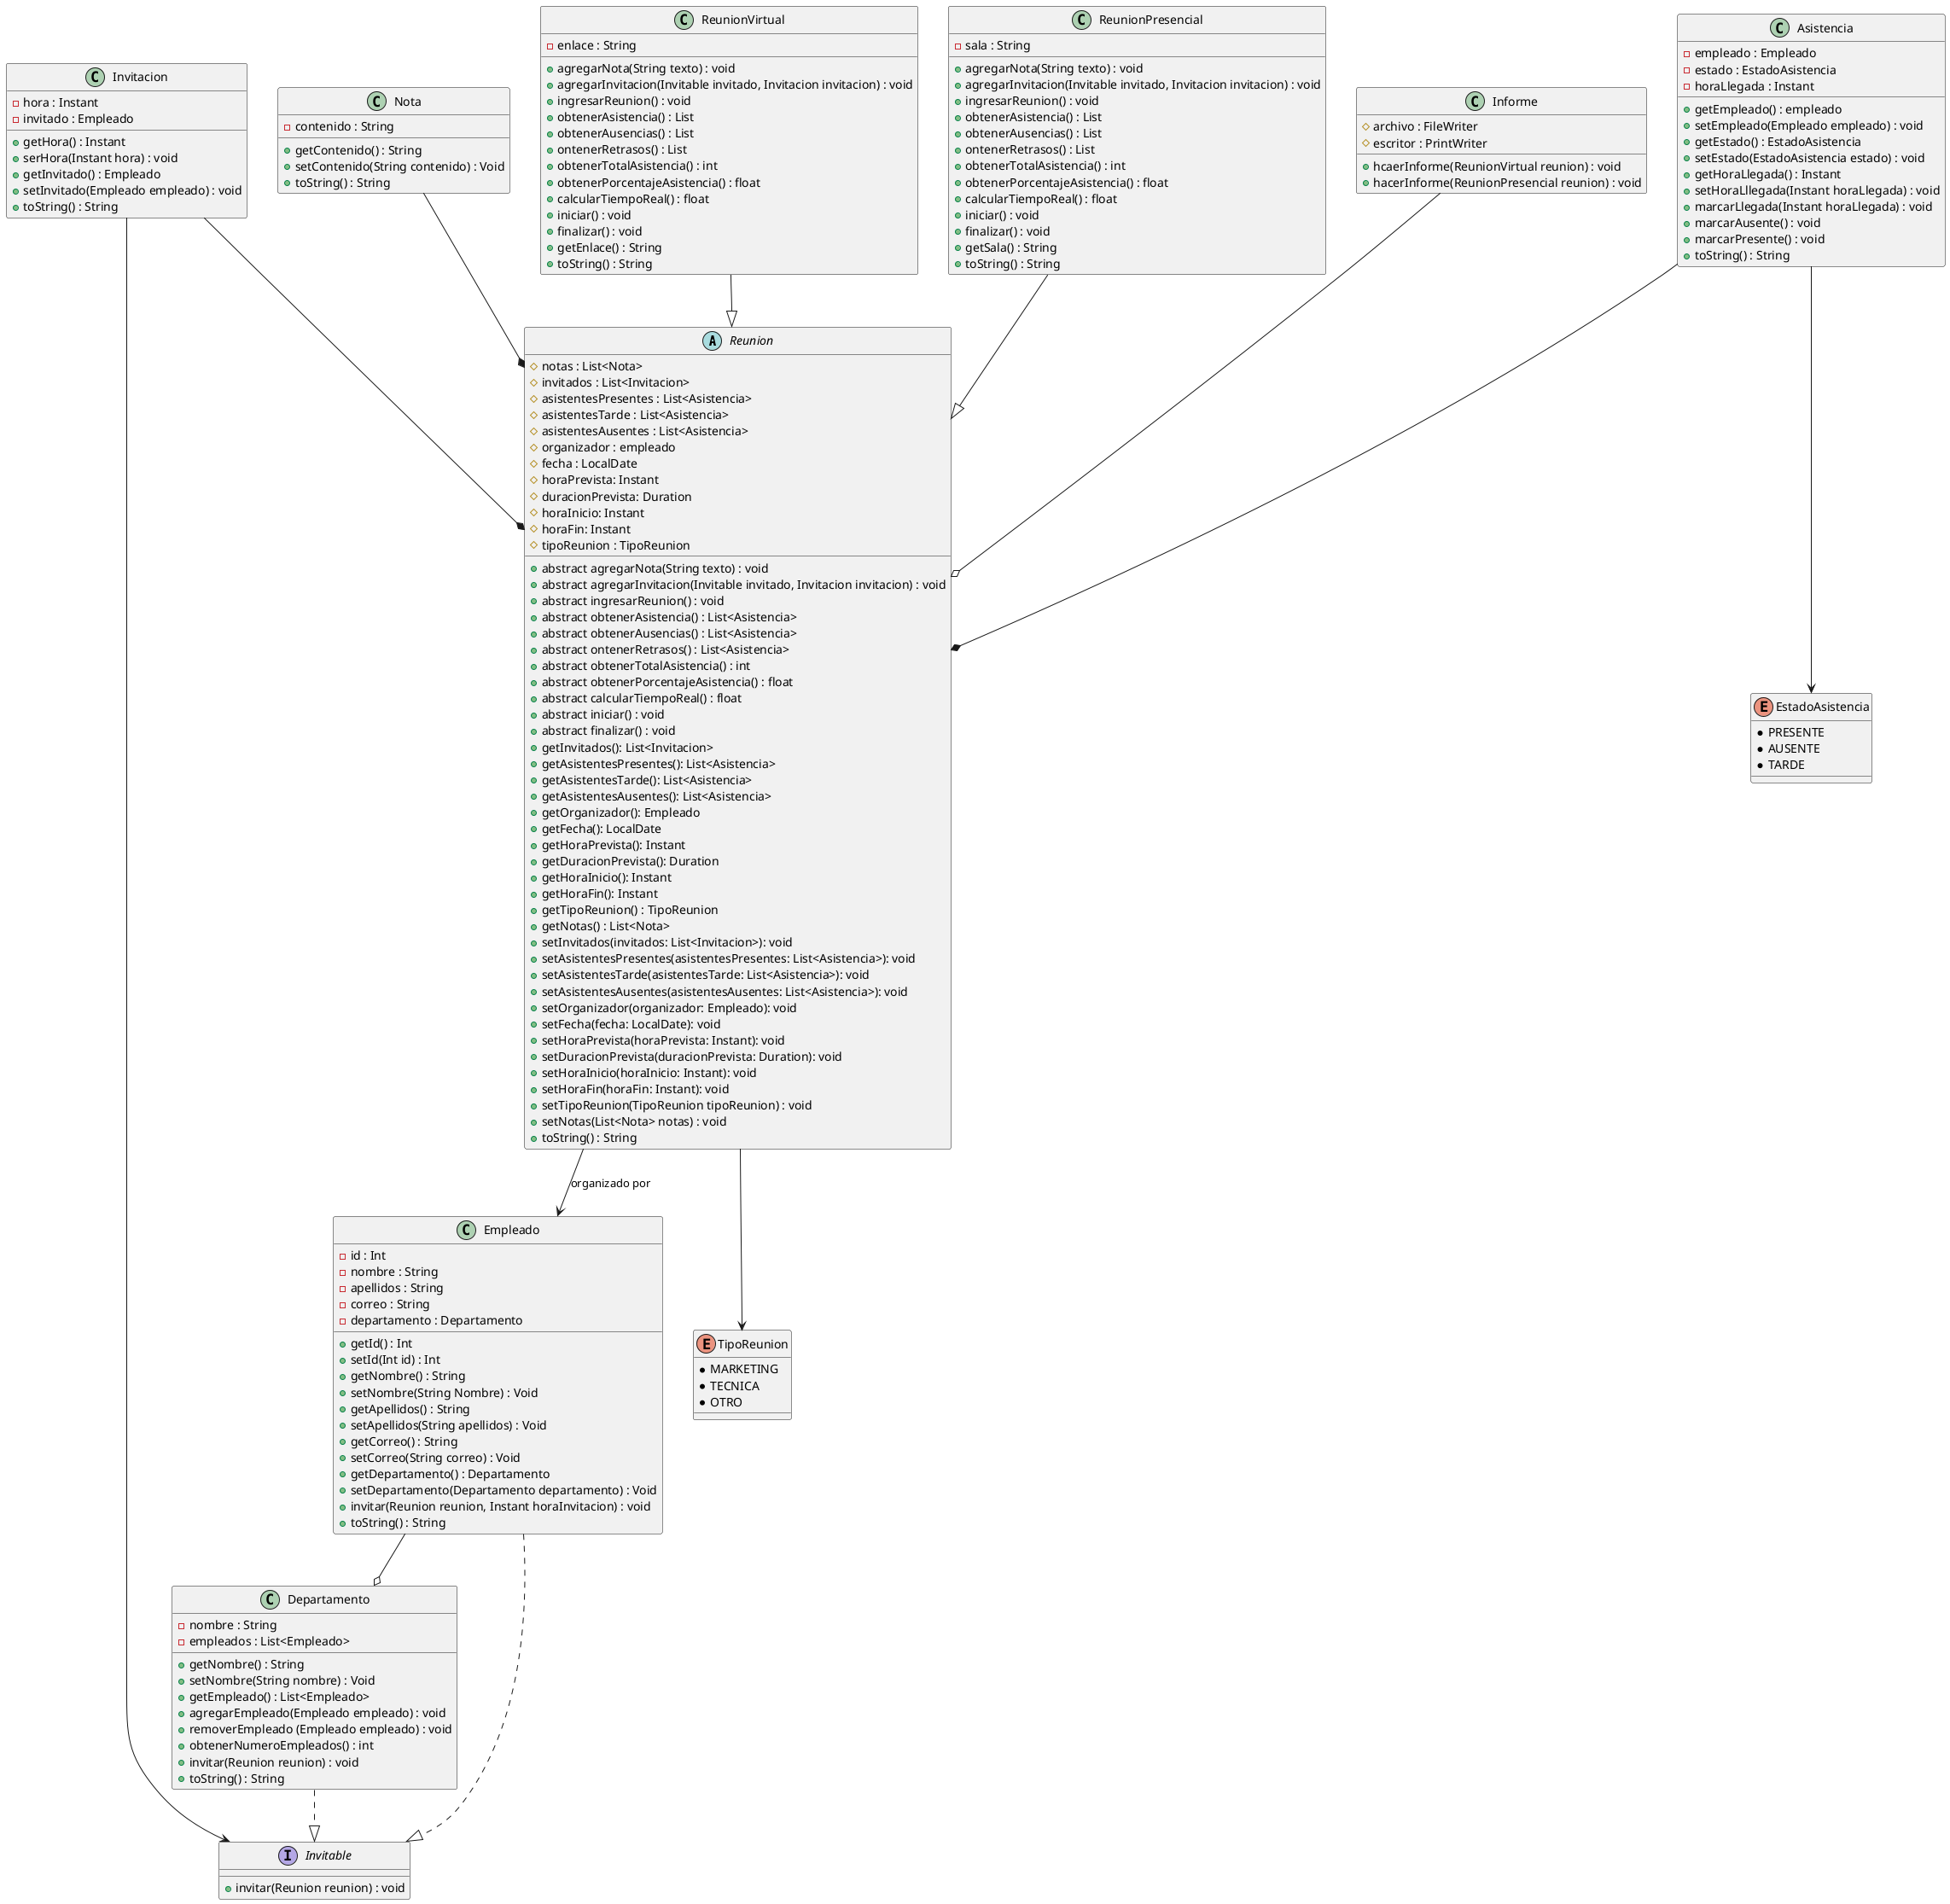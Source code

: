 @startuml

abstract class Reunion {
    # notas : List<Nota>
    # invitados : List<Invitacion>
    #asistentesPresentes : List<Asistencia>
    #asistentesTarde : List<Asistencia>
    #asistentesAusentes : List<Asistencia>
    #organizador : empleado
    #fecha : LocalDate
    # horaPrevista: Instant
    # duracionPrevista: Duration
    # horaInicio: Instant
    # horaFin: Instant
    # tipoReunion : TipoReunion

    +abstract agregarNota(String texto) : void
    +abstract agregarInvitacion(Invitable invitado, Invitacion invitacion) : void
    +abstract ingresarReunion() : void
    +abstract obtenerAsistencia() : List<Asistencia>
    +abstract obtenerAusencias() : List<Asistencia>
    +abstract ontenerRetrasos() : List<Asistencia>
    +abstract obtenerTotalAsistencia() : int
    +abstract obtenerPorcentajeAsistencia() : float
    +abstract calcularTiempoReal() : float
    +abstract iniciar() : void
    +abstract finalizar() : void
    + getInvitados(): List<Invitacion>
    + getAsistentesPresentes(): List<Asistencia>
    + getAsistentesTarde(): List<Asistencia>
    + getAsistentesAusentes(): List<Asistencia>
    + getOrganizador(): Empleado
    + getFecha(): LocalDate
    + getHoraPrevista(): Instant
    + getDuracionPrevista(): Duration
    + getHoraInicio(): Instant
    + getHoraFin(): Instant
    +getTipoReunion() : TipoReunion
    + getNotas() : List<Nota>
    + setInvitados(invitados: List<Invitacion>): void
    + setAsistentesPresentes(asistentesPresentes: List<Asistencia>): void
    + setAsistentesTarde(asistentesTarde: List<Asistencia>): void
    + setAsistentesAusentes(asistentesAusentes: List<Asistencia>): void
    + setOrganizador(organizador: Empleado): void
    + setFecha(fecha: LocalDate): void
    + setHoraPrevista(horaPrevista: Instant): void
    + setDuracionPrevista(duracionPrevista: Duration): void
    + setHoraInicio(horaInicio: Instant): void
    + setHoraFin(horaFin: Instant): void
    + setTipoReunion(TipoReunion tipoReunion) : void
    + setNotas(List<Nota> notas) : void
    +toString() : String
}

class Informe {
    # archivo : FileWriter
    # escritor : PrintWriter

    + hcaerInforme(ReunionVirtual reunion) : void
    + hacerInforme(ReunionPresencial reunion) : void
}

enum TipoReunion {
  * MARKETING
  * TECNICA
  * OTRO
}

enum EstadoAsistencia {
    * PRESENTE
    * AUSENTE
    * TARDE
}

class Nota {
  - contenido : String

  +getContenido() : String
  +setContenido(String contenido) : Void
  +toString() : String
}

class Invitacion {
  - hora : Instant
  - invitado : Empleado

  +getHora() : Instant
  +serHora(Instant hora) : void
  +getInvitado() : Empleado
  +setInvitado(Empleado empleado) : void
  +toString() : String
}

class Asistencia {
    - empleado : Empleado
    - estado : EstadoAsistencia
    - horaLlegada : Instant

    + getEmpleado() : empleado
    + setEmpleado(Empleado empleado) : void
    + getEstado() : EstadoAsistencia
    + setEstado(EstadoAsistencia estado) : void
    + getHoraLlegada() : Instant
    + setHoraLllegada(Instant horaLlegada) : void
    + marcarLlegada(Instant horaLlegada) : void
    + marcarAusente() : void
    + marcarPresente() : void
    +toString() : String
}


interface Invitable {

    +invitar(Reunion reunion) : void
}

class ReunionVirtual {
    - enlace : String

    + agregarNota(String texto) : void
    + agregarInvitacion(Invitable invitado, Invitacion invitacion) : void
    + ingresarReunion() : void
    + obtenerAsistencia() : List
    + obtenerAusencias() : List
    + ontenerRetrasos() : List
    + obtenerTotalAsistencia() : int
    + obtenerPorcentajeAsistencia() : float
    + calcularTiempoReal() : float
    + iniciar() : void
    + finalizar() : void
    +getEnlace() : String
    +toString() : String

}

class ReunionPresencial {
    - sala : String

    + agregarNota(String texto) : void
    + agregarInvitacion(Invitable invitado, Invitacion invitacion) : void
    + ingresarReunion() : void
    + obtenerAsistencia() : List
    + obtenerAusencias() : List
    + ontenerRetrasos() : List
    + obtenerTotalAsistencia() : int
    + obtenerPorcentajeAsistencia() : float
    + calcularTiempoReal() : float
    + iniciar() : void
    + finalizar() : void
    + getSala() : String
    +toString() : String
}

class Empleado {
    - id : Int
    - nombre : String
    - apellidos : String
    - correo : String
    - departamento : Departamento

    +getId() : Int
    +setId(Int id) : Int
    +getNombre() : String
    +setNombre(String Nombre) : Void
    +getApellidos() : String
    +setApellidos(String apellidos) : Void
    +getCorreo() : String
    +setCorreo(String correo) : Void
    +getDepartamento() : Departamento
    +setDepartamento(Departamento departamento) : Void
    +invitar(Reunion reunion, Instant horaInvitacion) : void
    +toString() : String

}

class Departamento {
    - nombre : String
    - empleados : List<Empleado>

    +getNombre() : String
    +setNombre(String nombre) : Void
    +getEmpleado() : List<Empleado>
    +agregarEmpleado(Empleado empleado) : void
    +removerEmpleado (Empleado empleado) : void
    +obtenerNumeroEmpleados() : int
    +invitar(Reunion reunion) : void
    +toString() : String
}

Nota --* Reunion
Asistencia --* Reunion
Invitacion --* Reunion
ReunionVirtual --|> Reunion
ReunionPresencial --|> Reunion
Reunion --> TipoReunion
Invitacion --> Invitable
Reunion  --> Empleado: organizado por
Empleado --o Departamento
Empleado ..|> Invitable
Departamento ..|> Invitable
Asistencia --> EstadoAsistencia
Informe --o Reunion

@enduml
